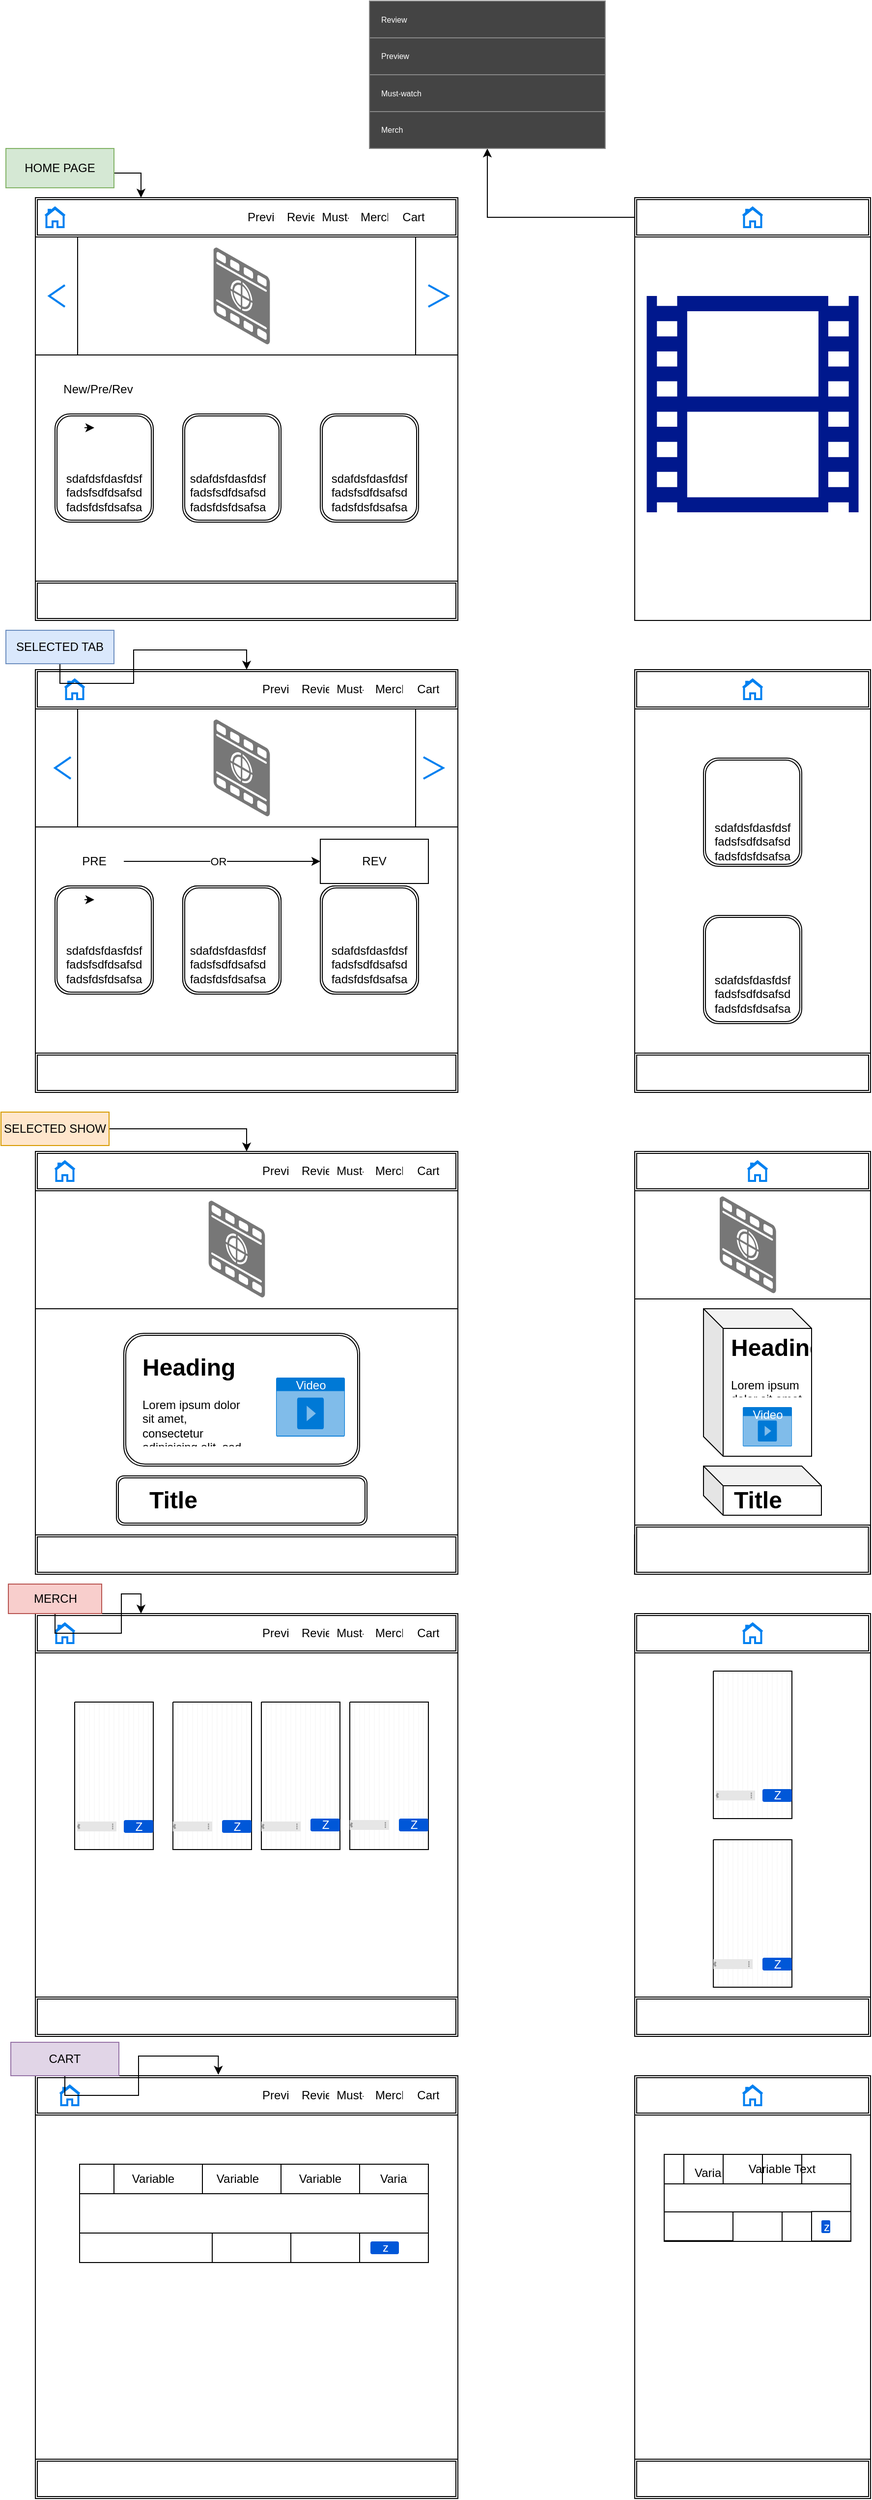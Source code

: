 <mxfile version="20.3.7" type="device"><diagram id="gLHic7VzM6tSB0laZ9Y_" name="Page-1"><mxGraphModel dx="1796" dy="1586" grid="1" gridSize="10" guides="1" tooltips="1" connect="1" arrows="1" fold="1" page="1" pageScale="1" pageWidth="850" pageHeight="1100" math="0" shadow="0"><root><mxCell id="0"/><mxCell id="1" parent="0"/><mxCell id="hyczSWE1vk_C1QC0cTmK-1" value="" style="whiteSpace=wrap;html=1;aspect=fixed;" parent="1" vertex="1"><mxGeometry x="-20" y="-280" width="430" height="430" as="geometry"/></mxCell><mxCell id="hyczSWE1vk_C1QC0cTmK-3" value="" style="rounded=0;whiteSpace=wrap;html=1;" parent="1" vertex="1"><mxGeometry x="590" y="-280" width="240" height="430" as="geometry"/></mxCell><mxCell id="hyczSWE1vk_C1QC0cTmK-4" value="" style="shape=process;whiteSpace=wrap;html=1;backgroundOutline=1;" parent="1" vertex="1"><mxGeometry x="-20" y="-240" width="430" height="120" as="geometry"/></mxCell><mxCell id="hyczSWE1vk_C1QC0cTmK-6" value="" style="shape=ext;double=1;rounded=1;whiteSpace=wrap;html=1;" parent="1" vertex="1"><mxGeometry y="-60" width="100" height="110" as="geometry"/></mxCell><mxCell id="hyczSWE1vk_C1QC0cTmK-7" value="" style="shape=ext;double=1;rounded=1;whiteSpace=wrap;html=1;" parent="1" vertex="1"><mxGeometry x="130" y="-60" width="100" height="110" as="geometry"/></mxCell><mxCell id="hyczSWE1vk_C1QC0cTmK-8" value="" style="shape=ext;double=1;rounded=1;whiteSpace=wrap;html=1;" parent="1" vertex="1"><mxGeometry x="270" y="-60" width="100" height="110" as="geometry"/></mxCell><mxCell id="hyczSWE1vk_C1QC0cTmK-9" value="" style="shape=ext;double=1;rounded=0;whiteSpace=wrap;html=1;" parent="1" vertex="1"><mxGeometry x="-20" y="110" width="430" height="40" as="geometry"/></mxCell><mxCell id="hyczSWE1vk_C1QC0cTmK-10" value="" style="shape=ext;double=1;rounded=0;whiteSpace=wrap;html=1;" parent="1" vertex="1"><mxGeometry x="-20" y="-280" width="430" height="40" as="geometry"/></mxCell><mxCell id="hyczSWE1vk_C1QC0cTmK-15" value="" style="edgeStyle=orthogonalEdgeStyle;rounded=0;orthogonalLoop=1;jettySize=auto;html=1;" parent="1" source="hyczSWE1vk_C1QC0cTmK-11" target="hyczSWE1vk_C1QC0cTmK-14" edge="1"><mxGeometry relative="1" as="geometry"/></mxCell><mxCell id="hyczSWE1vk_C1QC0cTmK-11" value="" style="shape=ext;double=1;rounded=0;whiteSpace=wrap;html=1;" parent="1" vertex="1"><mxGeometry x="590" y="-280" width="240" height="40" as="geometry"/></mxCell><mxCell id="hyczSWE1vk_C1QC0cTmK-14" value="" style="whiteSpace=wrap;html=1;rounded=0;" parent="1" vertex="1"><mxGeometry x="320" y="-480" width="240" height="150" as="geometry"/></mxCell><mxCell id="hyczSWE1vk_C1QC0cTmK-23" value="" style="rounded=1;whiteSpace=wrap;html=1;" parent="1" vertex="1"><mxGeometry x="320" y="-480" width="240" height="30" as="geometry"/></mxCell><mxCell id="hyczSWE1vk_C1QC0cTmK-24" value="" style="rounded=1;whiteSpace=wrap;html=1;" parent="1" vertex="1"><mxGeometry x="320" y="-450" width="240" height="30" as="geometry"/></mxCell><mxCell id="hyczSWE1vk_C1QC0cTmK-25" value="" style="rounded=1;whiteSpace=wrap;html=1;" parent="1" vertex="1"><mxGeometry x="320" y="-420" width="240" height="30" as="geometry"/></mxCell><mxCell id="hyczSWE1vk_C1QC0cTmK-27" value="" style="rounded=1;whiteSpace=wrap;html=1;" parent="1" vertex="1"><mxGeometry x="320" y="-390" width="240" height="30" as="geometry"/></mxCell><mxCell id="hyczSWE1vk_C1QC0cTmK-28" value="" style="whiteSpace=wrap;html=1;aspect=fixed;" parent="1" vertex="1"><mxGeometry x="-20" y="200" width="430" height="430" as="geometry"/></mxCell><mxCell id="hyczSWE1vk_C1QC0cTmK-29" value="" style="shape=process;whiteSpace=wrap;html=1;backgroundOutline=1;" parent="1" vertex="1"><mxGeometry x="-20" y="240" width="430" height="120" as="geometry"/></mxCell><mxCell id="hyczSWE1vk_C1QC0cTmK-30" value="" style="shape=ext;double=1;rounded=1;whiteSpace=wrap;html=1;" parent="1" vertex="1"><mxGeometry y="420" width="100" height="110" as="geometry"/></mxCell><mxCell id="hyczSWE1vk_C1QC0cTmK-31" value="" style="shape=ext;double=1;rounded=1;whiteSpace=wrap;html=1;" parent="1" vertex="1"><mxGeometry x="130" y="420" width="100" height="110" as="geometry"/></mxCell><mxCell id="hyczSWE1vk_C1QC0cTmK-32" value="" style="shape=ext;double=1;rounded=1;whiteSpace=wrap;html=1;" parent="1" vertex="1"><mxGeometry x="270" y="420" width="100" height="110" as="geometry"/></mxCell><mxCell id="hyczSWE1vk_C1QC0cTmK-33" value="" style="shape=ext;double=1;rounded=0;whiteSpace=wrap;html=1;" parent="1" vertex="1"><mxGeometry x="-20" y="590" width="430" height="40" as="geometry"/></mxCell><mxCell id="hyczSWE1vk_C1QC0cTmK-34" value="" style="shape=ext;double=1;rounded=0;whiteSpace=wrap;html=1;" parent="1" vertex="1"><mxGeometry x="-20" y="200" width="430" height="40" as="geometry"/></mxCell><mxCell id="hyczSWE1vk_C1QC0cTmK-35" value="" style="rounded=0;whiteSpace=wrap;html=1;" parent="1" vertex="1"><mxGeometry x="590" y="200" width="240" height="430" as="geometry"/></mxCell><mxCell id="hyczSWE1vk_C1QC0cTmK-36" value="" style="shape=ext;double=1;rounded=0;whiteSpace=wrap;html=1;" parent="1" vertex="1"><mxGeometry x="590" y="200" width="240" height="40" as="geometry"/></mxCell><mxCell id="hyczSWE1vk_C1QC0cTmK-37" value="" style="shape=ext;double=1;rounded=1;whiteSpace=wrap;html=1;" parent="1" vertex="1"><mxGeometry x="660" y="290" width="100" height="110" as="geometry"/></mxCell><mxCell id="hyczSWE1vk_C1QC0cTmK-38" value="" style="shape=ext;double=1;rounded=1;whiteSpace=wrap;html=1;" parent="1" vertex="1"><mxGeometry x="660" y="450" width="100" height="110" as="geometry"/></mxCell><mxCell id="hyczSWE1vk_C1QC0cTmK-39" value="" style="rounded=0;whiteSpace=wrap;html=1;" parent="1" vertex="1"><mxGeometry x="590" y="690" width="240" height="430" as="geometry"/></mxCell><mxCell id="hyczSWE1vk_C1QC0cTmK-40" value="" style="shape=ext;double=1;rounded=0;whiteSpace=wrap;html=1;" parent="1" vertex="1"><mxGeometry x="590" y="690" width="240" height="40" as="geometry"/></mxCell><mxCell id="hyczSWE1vk_C1QC0cTmK-43" value="" style="rounded=0;whiteSpace=wrap;html=1;" parent="1" vertex="1"><mxGeometry x="590" y="730" width="240" height="110" as="geometry"/></mxCell><mxCell id="hyczSWE1vk_C1QC0cTmK-45" value="" style="shape=cube;whiteSpace=wrap;html=1;boundedLbl=1;backgroundOutline=1;darkOpacity=0.05;darkOpacity2=0.1;" parent="1" vertex="1"><mxGeometry x="660" y="850" width="110" height="150" as="geometry"/></mxCell><mxCell id="hyczSWE1vk_C1QC0cTmK-46" value="" style="shape=cube;whiteSpace=wrap;html=1;boundedLbl=1;backgroundOutline=1;darkOpacity=0.05;darkOpacity2=0.1;" parent="1" vertex="1"><mxGeometry x="660" y="1010" width="120" height="50" as="geometry"/></mxCell><mxCell id="hyczSWE1vk_C1QC0cTmK-48" value="" style="shape=ext;double=1;rounded=0;whiteSpace=wrap;html=1;" parent="1" vertex="1"><mxGeometry x="590" y="1070" width="240" height="50" as="geometry"/></mxCell><mxCell id="hyczSWE1vk_C1QC0cTmK-49" value="" style="whiteSpace=wrap;html=1;aspect=fixed;" parent="1" vertex="1"><mxGeometry x="-20" y="690" width="430" height="430" as="geometry"/></mxCell><mxCell id="hyczSWE1vk_C1QC0cTmK-54" value="" style="shape=ext;double=1;rounded=0;whiteSpace=wrap;html=1;" parent="1" vertex="1"><mxGeometry x="-20" y="1080" width="430" height="40" as="geometry"/></mxCell><mxCell id="hyczSWE1vk_C1QC0cTmK-55" value="" style="shape=ext;double=1;rounded=0;whiteSpace=wrap;html=1;" parent="1" vertex="1"><mxGeometry x="-20" y="690" width="430" height="40" as="geometry"/></mxCell><mxCell id="hyczSWE1vk_C1QC0cTmK-56" value="" style="shape=ext;double=1;rounded=1;whiteSpace=wrap;html=1;" parent="1" vertex="1"><mxGeometry x="70" y="875" width="240" height="135" as="geometry"/></mxCell><mxCell id="hyczSWE1vk_C1QC0cTmK-58" value="" style="shape=ext;double=1;rounded=1;whiteSpace=wrap;html=1;" parent="1" vertex="1"><mxGeometry x="62.5" y="1020" width="255" height="50" as="geometry"/></mxCell><mxCell id="hyczSWE1vk_C1QC0cTmK-59" value="" style="rounded=0;whiteSpace=wrap;html=1;" parent="1" vertex="1"><mxGeometry x="-20" y="730" width="430" height="120" as="geometry"/></mxCell><mxCell id="hyczSWE1vk_C1QC0cTmK-60" value="" style="rounded=0;whiteSpace=wrap;html=1;" parent="1" vertex="1"><mxGeometry x="590" y="590" width="240" height="40" as="geometry"/></mxCell><mxCell id="hyczSWE1vk_C1QC0cTmK-61" value="" style="whiteSpace=wrap;html=1;aspect=fixed;" parent="1" vertex="1"><mxGeometry x="-20" y="1160" width="430" height="430" as="geometry"/></mxCell><mxCell id="hyczSWE1vk_C1QC0cTmK-62" value="" style="shape=ext;double=1;rounded=0;whiteSpace=wrap;html=1;" parent="1" vertex="1"><mxGeometry x="-20" y="1550" width="430" height="40" as="geometry"/></mxCell><mxCell id="hyczSWE1vk_C1QC0cTmK-63" value="" style="shape=ext;double=1;rounded=0;whiteSpace=wrap;html=1;" parent="1" vertex="1"><mxGeometry x="-20" y="1160" width="430" height="40" as="geometry"/></mxCell><mxCell id="hyczSWE1vk_C1QC0cTmK-80" value="" style="verticalLabelPosition=bottom;verticalAlign=top;html=1;shape=mxgraph.basic.patternFillRect;fillStyle=vert;step=5;fillStrokeWidth=0.2;fillStrokeColor=#dddddd;" parent="1" vertex="1"><mxGeometry x="20" y="1250" width="80" height="150" as="geometry"/></mxCell><mxCell id="hyczSWE1vk_C1QC0cTmK-81" value="" style="verticalLabelPosition=bottom;verticalAlign=top;html=1;shape=mxgraph.basic.patternFillRect;fillStyle=vert;step=5;fillStrokeWidth=0.2;fillStrokeColor=#dddddd;" parent="1" vertex="1"><mxGeometry x="120" y="1250" width="80" height="150" as="geometry"/></mxCell><mxCell id="hyczSWE1vk_C1QC0cTmK-82" value="" style="verticalLabelPosition=bottom;verticalAlign=top;html=1;shape=mxgraph.basic.patternFillRect;fillStyle=vert;step=5;fillStrokeWidth=0.2;fillStrokeColor=#dddddd;" parent="1" vertex="1"><mxGeometry x="210" y="1250" width="80" height="150" as="geometry"/></mxCell><mxCell id="hyczSWE1vk_C1QC0cTmK-83" value="" style="verticalLabelPosition=bottom;verticalAlign=top;html=1;shape=mxgraph.basic.patternFillRect;fillStyle=vert;step=5;fillStrokeWidth=0.2;fillStrokeColor=#dddddd;" parent="1" vertex="1"><mxGeometry x="300" y="1250" width="80" height="150" as="geometry"/></mxCell><mxCell id="hyczSWE1vk_C1QC0cTmK-84" value="" style="shape=image;html=1;verticalAlign=top;verticalLabelPosition=bottom;labelBackgroundColor=#ffffff;imageAspect=0;aspect=fixed;image=https://cdn4.iconfinder.com/data/icons/sports-outline-24-px/24/shirt_sport_trickot_tshirt_clothes-128.png" parent="1" vertex="1"><mxGeometry x="33" y="1270" width="54" height="54" as="geometry"/></mxCell><mxCell id="hyczSWE1vk_C1QC0cTmK-85" value="" style="shape=image;html=1;verticalAlign=top;verticalLabelPosition=bottom;labelBackgroundColor=#ffffff;imageAspect=0;aspect=fixed;image=https://cdn1.iconfinder.com/data/icons/iconoir-vol-3/24/pants-128.png" parent="1" vertex="1"><mxGeometry x="126.5" y="1263.5" width="67" height="67" as="geometry"/></mxCell><mxCell id="hyczSWE1vk_C1QC0cTmK-86" value="" style="shape=image;html=1;verticalAlign=top;verticalLabelPosition=bottom;labelBackgroundColor=#ffffff;imageAspect=0;aspect=fixed;image=https://cdn3.iconfinder.com/data/icons/summertime-6/512/cap_hat-128.png" parent="1" vertex="1"><mxGeometry x="210" y="1257" width="80" height="80" as="geometry"/></mxCell><mxCell id="hyczSWE1vk_C1QC0cTmK-87" value="" style="shape=image;html=1;verticalAlign=top;verticalLabelPosition=bottom;labelBackgroundColor=#ffffff;imageAspect=0;aspect=fixed;image=https://cdn0.iconfinder.com/data/icons/gcons-2/32/glasses2-128.png" parent="1" vertex="1"><mxGeometry x="312" y="1266" width="58" height="58" as="geometry"/></mxCell><mxCell id="hyczSWE1vk_C1QC0cTmK-88" value="Z" style="rounded=1;fillColor=#0057D8;strokeColor=none;html=1;fontColor=#ffffff;align=center;verticalAlign=middle;fontStyle=0;fontSize=12;sketch=0;" parent="1" vertex="1"><mxGeometry x="70" y="1370" width="30" height="13" as="geometry"/></mxCell><mxCell id="hyczSWE1vk_C1QC0cTmK-89" value="Z" style="rounded=1;fillColor=#0057D8;strokeColor=none;html=1;fontColor=#ffffff;align=center;verticalAlign=middle;fontStyle=0;fontSize=12;sketch=0;" parent="1" vertex="1"><mxGeometry x="170" y="1370" width="30" height="13" as="geometry"/></mxCell><mxCell id="hyczSWE1vk_C1QC0cTmK-90" value="Z" style="rounded=1;fillColor=#0057D8;strokeColor=none;html=1;fontColor=#ffffff;align=center;verticalAlign=middle;fontStyle=0;fontSize=12;sketch=0;" parent="1" vertex="1"><mxGeometry x="260" y="1368.5" width="30" height="13" as="geometry"/></mxCell><mxCell id="hyczSWE1vk_C1QC0cTmK-91" value="Z" style="rounded=1;fillColor=#0057D8;strokeColor=none;html=1;fontColor=#ffffff;align=center;verticalAlign=middle;fontStyle=0;fontSize=12;sketch=0;" parent="1" vertex="1"><mxGeometry x="350" y="1368.5" width="30" height="13" as="geometry"/></mxCell><mxCell id="hyczSWE1vk_C1QC0cTmK-92" value="" style="strokeWidth=1;html=1;shadow=0;dashed=0;shape=mxgraph.android.action_bar;fillColor=#E6E6E6;strokeColor=#c0c0c0;strokeWidth=2;" parent="1" vertex="1"><mxGeometry x="22.5" y="1371.5" width="40" height="10" as="geometry"/></mxCell><mxCell id="hyczSWE1vk_C1QC0cTmK-93" value="" style="strokeWidth=1;html=1;shadow=0;dashed=0;shape=mxgraph.android.action_bar;fillColor=#E6E6E6;strokeColor=#c0c0c0;strokeWidth=2;" parent="1" vertex="1"><mxGeometry x="120" y="1371.5" width="40" height="10" as="geometry"/></mxCell><mxCell id="hyczSWE1vk_C1QC0cTmK-94" value="" style="strokeWidth=1;html=1;shadow=0;dashed=0;shape=mxgraph.android.action_bar;fillColor=#E6E6E6;strokeColor=#c0c0c0;strokeWidth=2;" parent="1" vertex="1"><mxGeometry x="210" y="1371.5" width="40" height="10" as="geometry"/></mxCell><mxCell id="hyczSWE1vk_C1QC0cTmK-95" value="" style="strokeWidth=1;html=1;shadow=0;dashed=0;shape=mxgraph.android.action_bar;fillColor=#E6E6E6;strokeColor=#c0c0c0;strokeWidth=2;" parent="1" vertex="1"><mxGeometry x="300" y="1370" width="40" height="10" as="geometry"/></mxCell><mxCell id="hyczSWE1vk_C1QC0cTmK-96" value="" style="rounded=0;whiteSpace=wrap;html=1;" parent="1" vertex="1"><mxGeometry x="590" y="1160" width="240" height="430" as="geometry"/></mxCell><mxCell id="hyczSWE1vk_C1QC0cTmK-97" value="" style="shape=ext;double=1;rounded=0;whiteSpace=wrap;html=1;" parent="1" vertex="1"><mxGeometry x="590" y="1160" width="240" height="40" as="geometry"/></mxCell><mxCell id="hyczSWE1vk_C1QC0cTmK-100" value="" style="rounded=0;whiteSpace=wrap;html=1;" parent="1" vertex="1"><mxGeometry x="590" y="1550" width="240" height="40" as="geometry"/></mxCell><mxCell id="hyczSWE1vk_C1QC0cTmK-102" value="" style="verticalLabelPosition=bottom;verticalAlign=top;html=1;shape=mxgraph.basic.patternFillRect;fillStyle=vert;step=5;fillStrokeWidth=0.2;fillStrokeColor=#dddddd;" parent="1" vertex="1"><mxGeometry x="670" y="1218.5" width="80" height="150" as="geometry"/></mxCell><mxCell id="hyczSWE1vk_C1QC0cTmK-103" value="" style="shape=image;html=1;verticalAlign=top;verticalLabelPosition=bottom;labelBackgroundColor=#ffffff;imageAspect=0;aspect=fixed;image=https://cdn4.iconfinder.com/data/icons/sports-outline-24-px/24/shirt_sport_trickot_tshirt_clothes-128.png" parent="1" vertex="1"><mxGeometry x="683" y="1238.5" width="54" height="54" as="geometry"/></mxCell><mxCell id="hyczSWE1vk_C1QC0cTmK-104" value="Z" style="rounded=1;fillColor=#0057D8;strokeColor=none;html=1;fontColor=#ffffff;align=center;verticalAlign=middle;fontStyle=0;fontSize=12;sketch=0;" parent="1" vertex="1"><mxGeometry x="720" y="1338.5" width="30" height="13" as="geometry"/></mxCell><mxCell id="hyczSWE1vk_C1QC0cTmK-105" value="" style="strokeWidth=1;html=1;shadow=0;dashed=0;shape=mxgraph.android.action_bar;fillColor=#E6E6E6;strokeColor=#c0c0c0;strokeWidth=2;" parent="1" vertex="1"><mxGeometry x="672.5" y="1340" width="40" height="10" as="geometry"/></mxCell><mxCell id="hyczSWE1vk_C1QC0cTmK-106" value="" style="verticalLabelPosition=bottom;verticalAlign=top;html=1;shape=mxgraph.basic.patternFillRect;fillStyle=vert;step=5;fillStrokeWidth=0.2;fillStrokeColor=#dddddd;" parent="1" vertex="1"><mxGeometry x="670" y="1390" width="80" height="150" as="geometry"/></mxCell><mxCell id="hyczSWE1vk_C1QC0cTmK-107" value="" style="shape=image;html=1;verticalAlign=top;verticalLabelPosition=bottom;labelBackgroundColor=#ffffff;imageAspect=0;aspect=fixed;image=https://cdn1.iconfinder.com/data/icons/iconoir-vol-3/24/pants-128.png" parent="1" vertex="1"><mxGeometry x="676.5" y="1403.5" width="67" height="67" as="geometry"/></mxCell><mxCell id="hyczSWE1vk_C1QC0cTmK-108" value="Z" style="rounded=1;fillColor=#0057D8;strokeColor=none;html=1;fontColor=#ffffff;align=center;verticalAlign=middle;fontStyle=0;fontSize=12;sketch=0;" parent="1" vertex="1"><mxGeometry x="720" y="1510" width="30" height="13" as="geometry"/></mxCell><mxCell id="hyczSWE1vk_C1QC0cTmK-109" value="" style="strokeWidth=1;html=1;shadow=0;dashed=0;shape=mxgraph.android.action_bar;fillColor=#E6E6E6;strokeColor=#c0c0c0;strokeWidth=2;" parent="1" vertex="1"><mxGeometry x="670" y="1511.5" width="40" height="10" as="geometry"/></mxCell><mxCell id="hyczSWE1vk_C1QC0cTmK-110" value="" style="whiteSpace=wrap;html=1;aspect=fixed;" parent="1" vertex="1"><mxGeometry x="-20" y="1630" width="430" height="430" as="geometry"/></mxCell><mxCell id="hyczSWE1vk_C1QC0cTmK-111" value="" style="shape=ext;double=1;rounded=0;whiteSpace=wrap;html=1;" parent="1" vertex="1"><mxGeometry x="-20" y="2020" width="430" height="40" as="geometry"/></mxCell><mxCell id="hyczSWE1vk_C1QC0cTmK-112" value="" style="shape=ext;double=1;rounded=0;whiteSpace=wrap;html=1;" parent="1" vertex="1"><mxGeometry x="-20" y="1630" width="430" height="40" as="geometry"/></mxCell><mxCell id="hyczSWE1vk_C1QC0cTmK-166" value="" style="rounded=0;whiteSpace=wrap;html=1;" parent="1" vertex="1"><mxGeometry x="25" y="1720" width="355" height="100" as="geometry"/></mxCell><mxCell id="hyczSWE1vk_C1QC0cTmK-167" value="" style="rounded=0;whiteSpace=wrap;html=1;" parent="1" vertex="1"><mxGeometry x="25" y="1720" width="355" height="30" as="geometry"/></mxCell><mxCell id="hyczSWE1vk_C1QC0cTmK-168" value="" style="rounded=0;whiteSpace=wrap;html=1;" parent="1" vertex="1"><mxGeometry x="25" y="1790" width="355" height="30" as="geometry"/></mxCell><mxCell id="hyczSWE1vk_C1QC0cTmK-169" value="" style="rounded=0;whiteSpace=wrap;html=1;" parent="1" vertex="1"><mxGeometry x="310" y="1790" width="70" height="30" as="geometry"/></mxCell><mxCell id="hyczSWE1vk_C1QC0cTmK-170" value="" style="rounded=0;whiteSpace=wrap;html=1;" parent="1" vertex="1"><mxGeometry x="240" y="1790" width="70" height="30" as="geometry"/></mxCell><mxCell id="hyczSWE1vk_C1QC0cTmK-171" value="" style="rounded=0;whiteSpace=wrap;html=1;" parent="1" vertex="1"><mxGeometry x="160" y="1790" width="80" height="30" as="geometry"/></mxCell><mxCell id="hyczSWE1vk_C1QC0cTmK-172" value="" style="rounded=0;whiteSpace=wrap;html=1;" parent="1" vertex="1"><mxGeometry x="25" y="1720" width="35" height="30" as="geometry"/></mxCell><mxCell id="hyczSWE1vk_C1QC0cTmK-173" value="" style="rounded=0;whiteSpace=wrap;html=1;" parent="1" vertex="1"><mxGeometry x="60" y="1720" width="90" height="30" as="geometry"/></mxCell><mxCell id="hyczSWE1vk_C1QC0cTmK-174" value="" style="rounded=0;whiteSpace=wrap;html=1;" parent="1" vertex="1"><mxGeometry x="150" y="1720" width="80" height="30" as="geometry"/></mxCell><mxCell id="hyczSWE1vk_C1QC0cTmK-175" value="" style="rounded=0;whiteSpace=wrap;html=1;" parent="1" vertex="1"><mxGeometry x="230" y="1720" width="80" height="30" as="geometry"/></mxCell><mxCell id="hyczSWE1vk_C1QC0cTmK-176" value="z" style="rounded=1;fillColor=#0057D8;strokeColor=none;html=1;fontColor=#ffffff;align=center;verticalAlign=middle;fontStyle=0;fontSize=12;sketch=0;" parent="1" vertex="1"><mxGeometry x="321" y="1798.5" width="29" height="13" as="geometry"/></mxCell><mxCell id="hyczSWE1vk_C1QC0cTmK-178" value="" style="rounded=0;whiteSpace=wrap;html=1;" parent="1" vertex="1"><mxGeometry x="590" y="1630" width="240" height="430" as="geometry"/></mxCell><mxCell id="hyczSWE1vk_C1QC0cTmK-179" value="" style="shape=ext;double=1;rounded=0;whiteSpace=wrap;html=1;" parent="1" vertex="1"><mxGeometry x="590" y="1630" width="240" height="40" as="geometry"/></mxCell><mxCell id="hyczSWE1vk_C1QC0cTmK-182" value="" style="rounded=0;whiteSpace=wrap;html=1;" parent="1" vertex="1"><mxGeometry x="590" y="2020" width="240" height="40" as="geometry"/></mxCell><mxCell id="hyczSWE1vk_C1QC0cTmK-205" value="" style="rounded=0;whiteSpace=wrap;html=1;" parent="1" vertex="1"><mxGeometry x="620" y="1718.5" width="190" height="80" as="geometry"/></mxCell><mxCell id="hyczSWE1vk_C1QC0cTmK-206" value="" style="rounded=0;whiteSpace=wrap;html=1;" parent="1" vertex="1"><mxGeometry x="620" y="1710" width="190" height="30" as="geometry"/></mxCell><mxCell id="hyczSWE1vk_C1QC0cTmK-207" value="" style="rounded=0;whiteSpace=wrap;html=1;" parent="1" vertex="1"><mxGeometry x="620" y="1768.5" width="190" height="30" as="geometry"/></mxCell><mxCell id="hyczSWE1vk_C1QC0cTmK-208" value="" style="rounded=0;whiteSpace=wrap;html=1;" parent="1" vertex="1"><mxGeometry x="620" y="1710" width="20" height="30" as="geometry"/></mxCell><mxCell id="hyczSWE1vk_C1QC0cTmK-209" value="" style="rounded=0;whiteSpace=wrap;html=1;" parent="1" vertex="1"><mxGeometry x="640" y="1710" width="40" height="30" as="geometry"/></mxCell><mxCell id="hyczSWE1vk_C1QC0cTmK-210" value="" style="rounded=0;whiteSpace=wrap;html=1;" parent="1" vertex="1"><mxGeometry x="680" y="1710" width="40" height="30" as="geometry"/></mxCell><mxCell id="hyczSWE1vk_C1QC0cTmK-211" value="" style="rounded=0;whiteSpace=wrap;html=1;" parent="1" vertex="1"><mxGeometry x="720" y="1710" width="40" height="30" as="geometry"/></mxCell><mxCell id="hyczSWE1vk_C1QC0cTmK-212" value="" style="rounded=0;whiteSpace=wrap;html=1;" parent="1" vertex="1"><mxGeometry x="620" y="1768.5" width="70" height="29.25" as="geometry"/></mxCell><mxCell id="hyczSWE1vk_C1QC0cTmK-213" value="" style="rounded=0;whiteSpace=wrap;html=1;" parent="1" vertex="1"><mxGeometry x="690" y="1768.5" width="50" height="30" as="geometry"/></mxCell><mxCell id="hyczSWE1vk_C1QC0cTmK-214" value="" style="rounded=0;whiteSpace=wrap;html=1;" parent="1" vertex="1"><mxGeometry x="770" y="1768.13" width="40" height="30" as="geometry"/></mxCell><mxCell id="hyczSWE1vk_C1QC0cTmK-215" value="z" style="rounded=1;fillColor=#0057D8;strokeColor=none;html=1;fontColor=#ffffff;align=center;verticalAlign=middle;fontStyle=0;fontSize=12;sketch=0;" parent="1" vertex="1"><mxGeometry x="780" y="1777" width="9" height="13" as="geometry"/></mxCell><mxCell id="hyczSWE1vk_C1QC0cTmK-216" value="" style="html=1;verticalLabelPosition=bottom;align=center;labelBackgroundColor=#ffffff;verticalAlign=top;strokeWidth=2;strokeColor=#0080F0;shadow=0;dashed=0;shape=mxgraph.ios7.icons.home;" parent="1" vertex="1"><mxGeometry x="-10" y="-270" width="20" height="20" as="geometry"/></mxCell><mxCell id="hyczSWE1vk_C1QC0cTmK-217" value="" style="html=1;verticalLabelPosition=bottom;align=center;labelBackgroundColor=#ffffff;verticalAlign=top;strokeWidth=2;strokeColor=#0080F0;shadow=0;dashed=0;shape=mxgraph.ios7.icons.home;" parent="1" vertex="1"><mxGeometry x="700" y="-270" width="20" height="20" as="geometry"/></mxCell><mxCell id="hyczSWE1vk_C1QC0cTmK-218" value="" style="html=1;verticalLabelPosition=bottom;align=center;labelBackgroundColor=#ffffff;verticalAlign=top;strokeWidth=2;strokeColor=#0080F0;shadow=0;dashed=0;shape=mxgraph.ios7.icons.home;" parent="1" vertex="1"><mxGeometry x="10" y="210" width="20" height="20" as="geometry"/></mxCell><mxCell id="hyczSWE1vk_C1QC0cTmK-219" value="" style="html=1;verticalLabelPosition=bottom;align=center;labelBackgroundColor=#ffffff;verticalAlign=top;strokeWidth=2;strokeColor=#0080F0;shadow=0;dashed=0;shape=mxgraph.ios7.icons.home;" parent="1" vertex="1"><mxGeometry x="700" y="210" width="20" height="20" as="geometry"/></mxCell><mxCell id="hyczSWE1vk_C1QC0cTmK-220" value="" style="html=1;verticalLabelPosition=bottom;align=center;labelBackgroundColor=#ffffff;verticalAlign=top;strokeWidth=2;strokeColor=#0080F0;shadow=0;dashed=0;shape=mxgraph.ios7.icons.home;" parent="1" vertex="1"><mxGeometry x="705" y="700" width="20" height="20" as="geometry"/></mxCell><mxCell id="hyczSWE1vk_C1QC0cTmK-221" value="" style="html=1;verticalLabelPosition=bottom;align=center;labelBackgroundColor=#ffffff;verticalAlign=top;strokeWidth=2;strokeColor=#0080F0;shadow=0;dashed=0;shape=mxgraph.ios7.icons.home;" parent="1" vertex="1"><mxGeometry y="700" width="20" height="20" as="geometry"/></mxCell><mxCell id="hyczSWE1vk_C1QC0cTmK-222" value="" style="html=1;verticalLabelPosition=bottom;align=center;labelBackgroundColor=#ffffff;verticalAlign=top;strokeWidth=2;strokeColor=#0080F0;shadow=0;dashed=0;shape=mxgraph.ios7.icons.home;" parent="1" vertex="1"><mxGeometry y="1170" width="20" height="20" as="geometry"/></mxCell><mxCell id="hyczSWE1vk_C1QC0cTmK-223" value="" style="html=1;verticalLabelPosition=bottom;align=center;labelBackgroundColor=#ffffff;verticalAlign=top;strokeWidth=2;strokeColor=#0080F0;shadow=0;dashed=0;shape=mxgraph.ios7.icons.home;" parent="1" vertex="1"><mxGeometry x="700" y="1170" width="20" height="20" as="geometry"/></mxCell><mxCell id="hyczSWE1vk_C1QC0cTmK-224" value="" style="html=1;verticalLabelPosition=bottom;align=center;labelBackgroundColor=#ffffff;verticalAlign=top;strokeWidth=2;strokeColor=#0080F0;shadow=0;dashed=0;shape=mxgraph.ios7.icons.home;" parent="1" vertex="1"><mxGeometry x="700" y="1640" width="20" height="20" as="geometry"/></mxCell><mxCell id="hyczSWE1vk_C1QC0cTmK-225" value="" style="html=1;verticalLabelPosition=bottom;align=center;labelBackgroundColor=#ffffff;verticalAlign=top;strokeWidth=2;strokeColor=#0080F0;shadow=0;dashed=0;shape=mxgraph.ios7.icons.home;" parent="1" vertex="1"><mxGeometry x="5" y="1640" width="20" height="20" as="geometry"/></mxCell><mxCell id="hyczSWE1vk_C1QC0cTmK-226" value="" style="shape=image;html=1;verticalAlign=top;verticalLabelPosition=bottom;labelBackgroundColor=#ffffff;imageAspect=0;aspect=fixed;image=https://cdn2.iconfinder.com/data/icons/vivid/48/menu-128.png" parent="1" vertex="1"><mxGeometry x="600" y="-275" width="30" height="30" as="geometry"/></mxCell><mxCell id="hyczSWE1vk_C1QC0cTmK-227" value="" style="shape=image;html=1;verticalAlign=top;verticalLabelPosition=bottom;labelBackgroundColor=#ffffff;imageAspect=0;aspect=fixed;image=https://cdn2.iconfinder.com/data/icons/vivid/48/menu-128.png" parent="1" vertex="1"><mxGeometry x="600" y="205" width="30" height="30" as="geometry"/></mxCell><mxCell id="hyczSWE1vk_C1QC0cTmK-228" value="" style="shape=image;html=1;verticalAlign=top;verticalLabelPosition=bottom;labelBackgroundColor=#ffffff;imageAspect=0;aspect=fixed;image=https://cdn2.iconfinder.com/data/icons/vivid/48/menu-128.png" parent="1" vertex="1"><mxGeometry x="600" y="695" width="30" height="30" as="geometry"/></mxCell><mxCell id="hyczSWE1vk_C1QC0cTmK-229" value="" style="shape=image;html=1;verticalAlign=top;verticalLabelPosition=bottom;labelBackgroundColor=#ffffff;imageAspect=0;aspect=fixed;image=https://cdn2.iconfinder.com/data/icons/vivid/48/menu-128.png" parent="1" vertex="1"><mxGeometry x="600" y="1165" width="30" height="30" as="geometry"/></mxCell><mxCell id="hyczSWE1vk_C1QC0cTmK-230" value="" style="shape=image;html=1;verticalAlign=top;verticalLabelPosition=bottom;labelBackgroundColor=#ffffff;imageAspect=0;aspect=fixed;image=https://cdn2.iconfinder.com/data/icons/vivid/48/menu-128.png" parent="1" vertex="1"><mxGeometry x="600" y="1635" width="30" height="30" as="geometry"/></mxCell><UserObject label="Preview" placeholders="1" name="Variable" id="hyczSWE1vk_C1QC0cTmK-241"><mxCell style="text;html=1;strokeColor=none;fillColor=none;align=center;verticalAlign=middle;whiteSpace=wrap;overflow=hidden;" parent="1" vertex="1"><mxGeometry x="195" y="-270" width="30" height="20" as="geometry"/></mxCell></UserObject><UserObject label="Reviews" placeholders="1" name="Variable" id="hyczSWE1vk_C1QC0cTmK-242"><mxCell style="text;html=1;strokeColor=none;fillColor=none;align=center;verticalAlign=middle;whiteSpace=wrap;overflow=hidden;" parent="1" vertex="1"><mxGeometry x="235" y="-270" width="30" height="20" as="geometry"/></mxCell></UserObject><UserObject label="Must-watch" placeholders="1" name="Variable" id="hyczSWE1vk_C1QC0cTmK-243"><mxCell style="text;html=1;strokeColor=none;fillColor=none;align=center;verticalAlign=middle;whiteSpace=wrap;overflow=hidden;" parent="1" vertex="1"><mxGeometry x="270" y="-270" width="30" height="20" as="geometry"/></mxCell></UserObject><UserObject label="Merch" placeholders="1" name="Variable" id="hyczSWE1vk_C1QC0cTmK-244"><mxCell style="text;html=1;strokeColor=none;fillColor=none;align=center;verticalAlign=middle;whiteSpace=wrap;overflow=hidden;" parent="1" vertex="1"><mxGeometry x="310" y="-270" width="30" height="20" as="geometry"/></mxCell></UserObject><UserObject label="Cart" placeholders="1" name="Variable" id="hyczSWE1vk_C1QC0cTmK-245"><mxCell style="text;html=1;strokeColor=none;fillColor=none;align=center;verticalAlign=middle;whiteSpace=wrap;overflow=hidden;" parent="1" vertex="1"><mxGeometry x="350" y="-270" width="30" height="20" as="geometry"/></mxCell></UserObject><UserObject label="Preview" placeholders="1" name="Variable" id="hyczSWE1vk_C1QC0cTmK-246"><mxCell style="text;html=1;strokeColor=none;fillColor=none;align=center;verticalAlign=middle;whiteSpace=wrap;overflow=hidden;" parent="1" vertex="1"><mxGeometry x="210" y="210" width="30" height="20" as="geometry"/></mxCell></UserObject><UserObject label="Reviews" placeholders="1" name="Variable" id="hyczSWE1vk_C1QC0cTmK-247"><mxCell style="text;html=1;strokeColor=none;fillColor=none;align=center;verticalAlign=middle;whiteSpace=wrap;overflow=hidden;" parent="1" vertex="1"><mxGeometry x="250" y="210" width="30" height="20" as="geometry"/></mxCell></UserObject><UserObject label="Must-watch" placeholders="1" name="Variable" id="hyczSWE1vk_C1QC0cTmK-248"><mxCell style="text;html=1;strokeColor=none;fillColor=none;align=center;verticalAlign=middle;whiteSpace=wrap;overflow=hidden;" parent="1" vertex="1"><mxGeometry x="285" y="210" width="30" height="20" as="geometry"/></mxCell></UserObject><UserObject label="Merch" placeholders="1" name="Variable" id="hyczSWE1vk_C1QC0cTmK-249"><mxCell style="text;html=1;strokeColor=none;fillColor=none;align=center;verticalAlign=middle;whiteSpace=wrap;overflow=hidden;" parent="1" vertex="1"><mxGeometry x="325" y="210" width="30" height="20" as="geometry"/></mxCell></UserObject><UserObject label="Cart" placeholders="1" name="Variable" id="hyczSWE1vk_C1QC0cTmK-250"><mxCell style="text;html=1;strokeColor=none;fillColor=none;align=center;verticalAlign=middle;whiteSpace=wrap;overflow=hidden;" parent="1" vertex="1"><mxGeometry x="365" y="210" width="30" height="20" as="geometry"/></mxCell></UserObject><UserObject label="Preview" placeholders="1" name="Variable" id="hyczSWE1vk_C1QC0cTmK-256"><mxCell style="text;html=1;strokeColor=none;fillColor=none;align=center;verticalAlign=middle;whiteSpace=wrap;overflow=hidden;" parent="1" vertex="1"><mxGeometry x="210" y="700" width="30" height="20" as="geometry"/></mxCell></UserObject><UserObject label="Reviews" placeholders="1" name="Variable" id="hyczSWE1vk_C1QC0cTmK-257"><mxCell style="text;html=1;strokeColor=none;fillColor=none;align=center;verticalAlign=middle;whiteSpace=wrap;overflow=hidden;" parent="1" vertex="1"><mxGeometry x="250" y="700" width="30" height="20" as="geometry"/></mxCell></UserObject><UserObject label="Must-watch" placeholders="1" name="Variable" id="hyczSWE1vk_C1QC0cTmK-258"><mxCell style="text;html=1;strokeColor=none;fillColor=none;align=center;verticalAlign=middle;whiteSpace=wrap;overflow=hidden;" parent="1" vertex="1"><mxGeometry x="285" y="700" width="30" height="20" as="geometry"/></mxCell></UserObject><UserObject label="Merch" placeholders="1" name="Variable" id="hyczSWE1vk_C1QC0cTmK-259"><mxCell style="text;html=1;strokeColor=none;fillColor=none;align=center;verticalAlign=middle;whiteSpace=wrap;overflow=hidden;" parent="1" vertex="1"><mxGeometry x="325" y="700" width="30" height="20" as="geometry"/></mxCell></UserObject><UserObject label="Cart" placeholders="1" name="Variable" id="hyczSWE1vk_C1QC0cTmK-260"><mxCell style="text;html=1;strokeColor=none;fillColor=none;align=center;verticalAlign=middle;whiteSpace=wrap;overflow=hidden;" parent="1" vertex="1"><mxGeometry x="365" y="700" width="30" height="20" as="geometry"/></mxCell></UserObject><UserObject label="Preview" placeholders="1" name="Variable" id="hyczSWE1vk_C1QC0cTmK-261"><mxCell style="text;html=1;strokeColor=none;fillColor=none;align=center;verticalAlign=middle;whiteSpace=wrap;overflow=hidden;" parent="1" vertex="1"><mxGeometry x="210" y="1170" width="30" height="20" as="geometry"/></mxCell></UserObject><UserObject label="Reviews" placeholders="1" name="Variable" id="hyczSWE1vk_C1QC0cTmK-262"><mxCell style="text;html=1;strokeColor=none;fillColor=none;align=center;verticalAlign=middle;whiteSpace=wrap;overflow=hidden;" parent="1" vertex="1"><mxGeometry x="250" y="1170" width="30" height="20" as="geometry"/></mxCell></UserObject><UserObject label="Must-watch" placeholders="1" name="Variable" id="hyczSWE1vk_C1QC0cTmK-263"><mxCell style="text;html=1;strokeColor=none;fillColor=none;align=center;verticalAlign=middle;whiteSpace=wrap;overflow=hidden;" parent="1" vertex="1"><mxGeometry x="285" y="1170" width="30" height="20" as="geometry"/></mxCell></UserObject><UserObject label="Merch" placeholders="1" name="Variable" id="hyczSWE1vk_C1QC0cTmK-264"><mxCell style="text;html=1;strokeColor=none;fillColor=none;align=center;verticalAlign=middle;whiteSpace=wrap;overflow=hidden;" parent="1" vertex="1"><mxGeometry x="325" y="1170" width="30" height="20" as="geometry"/></mxCell></UserObject><UserObject label="Cart" placeholders="1" name="Variable" id="hyczSWE1vk_C1QC0cTmK-265"><mxCell style="text;html=1;strokeColor=none;fillColor=none;align=center;verticalAlign=middle;whiteSpace=wrap;overflow=hidden;" parent="1" vertex="1"><mxGeometry x="365" y="1170" width="30" height="20" as="geometry"/></mxCell></UserObject><UserObject label="Preview" placeholders="1" name="Variable" id="hyczSWE1vk_C1QC0cTmK-266"><mxCell style="text;html=1;strokeColor=none;fillColor=none;align=center;verticalAlign=middle;whiteSpace=wrap;overflow=hidden;" parent="1" vertex="1"><mxGeometry x="210" y="1640" width="30" height="20" as="geometry"/></mxCell></UserObject><UserObject label="Reviews" placeholders="1" name="Variable" id="hyczSWE1vk_C1QC0cTmK-267"><mxCell style="text;html=1;strokeColor=none;fillColor=none;align=center;verticalAlign=middle;whiteSpace=wrap;overflow=hidden;" parent="1" vertex="1"><mxGeometry x="250" y="1640" width="30" height="20" as="geometry"/></mxCell></UserObject><UserObject label="Must-watch" placeholders="1" name="Variable" id="hyczSWE1vk_C1QC0cTmK-268"><mxCell style="text;html=1;strokeColor=none;fillColor=none;align=center;verticalAlign=middle;whiteSpace=wrap;overflow=hidden;" parent="1" vertex="1"><mxGeometry x="285" y="1640" width="30" height="20" as="geometry"/></mxCell></UserObject><UserObject label="Merch" placeholders="1" name="Variable" id="hyczSWE1vk_C1QC0cTmK-269"><mxCell style="text;html=1;strokeColor=none;fillColor=none;align=center;verticalAlign=middle;whiteSpace=wrap;overflow=hidden;" parent="1" vertex="1"><mxGeometry x="325" y="1640" width="30" height="20" as="geometry"/></mxCell></UserObject><UserObject label="Cart" placeholders="1" name="Variable" id="hyczSWE1vk_C1QC0cTmK-270"><mxCell style="text;html=1;strokeColor=none;fillColor=none;align=center;verticalAlign=middle;whiteSpace=wrap;overflow=hidden;" parent="1" vertex="1"><mxGeometry x="365" y="1640" width="30" height="20" as="geometry"/></mxCell></UserObject><mxCell id="hyczSWE1vk_C1QC0cTmK-272" value="" style="sketch=0;aspect=fixed;pointerEvents=1;shadow=0;dashed=0;html=1;strokeColor=none;labelPosition=center;verticalLabelPosition=bottom;verticalAlign=top;align=center;fillColor=#00188D;shape=mxgraph.mscae.general.video" parent="1" vertex="1"><mxGeometry x="602.2" y="-180" width="215.6" height="220" as="geometry"/></mxCell><mxCell id="hyczSWE1vk_C1QC0cTmK-273" value="" style="verticalLabelPosition=bottom;html=1;verticalAlign=top;strokeWidth=1;align=center;outlineConnect=0;dashed=0;outlineConnect=0;shape=mxgraph.aws3d.image;strokeColor=none;fillColor=#777777;aspect=fixed;" parent="1" vertex="1"><mxGeometry x="161.34" y="-229.3" width="57.33" height="98.6" as="geometry"/></mxCell><mxCell id="hyczSWE1vk_C1QC0cTmK-274" value="" style="html=1;verticalLabelPosition=bottom;labelBackgroundColor=#ffffff;verticalAlign=top;shadow=0;dashed=0;strokeWidth=2;shape=mxgraph.ios7.misc.left;strokeColor=#0080f0;" parent="1" vertex="1"><mxGeometry x="-6" y="-191" width="16" height="22" as="geometry"/></mxCell><mxCell id="hyczSWE1vk_C1QC0cTmK-275" value="" style="html=1;verticalLabelPosition=bottom;labelBackgroundColor=#ffffff;verticalAlign=top;shadow=0;dashed=0;strokeWidth=2;shape=mxgraph.ios7.misc.right;strokeColor=#0080f0;" parent="1" vertex="1"><mxGeometry x="380" y="-191" width="20" height="22" as="geometry"/></mxCell><mxCell id="hyczSWE1vk_C1QC0cTmK-276" value="New/Pre/Rev" style="text;html=1;strokeColor=none;fillColor=none;align=center;verticalAlign=middle;whiteSpace=wrap;rounded=0;" parent="1" vertex="1"><mxGeometry y="-100" width="87.5" height="30" as="geometry"/></mxCell><mxCell id="hyczSWE1vk_C1QC0cTmK-278" value="sdafdsfdasfdsf&lt;br&gt;fadsfsdfdsafsd&lt;br&gt;fadsfdsfdsafsa" style="text;html=1;strokeColor=none;fillColor=none;align=center;verticalAlign=middle;whiteSpace=wrap;rounded=0;" parent="1" vertex="1"><mxGeometry x="35" y="20" width="30" as="geometry"/></mxCell><mxCell id="hyczSWE1vk_C1QC0cTmK-279" value="sdafdsfdasfdsf&lt;br&gt;fadsfsdfdsafsd&lt;br&gt;fadsfdsfdsafsa" style="text;html=1;strokeColor=none;fillColor=none;align=center;verticalAlign=middle;whiteSpace=wrap;rounded=0;" parent="1" vertex="1"><mxGeometry x="161.34" y="20" width="30" as="geometry"/></mxCell><mxCell id="hyczSWE1vk_C1QC0cTmK-280" value="sdafdsfdasfdsf&lt;br&gt;fadsfsdfdsafsd&lt;br&gt;fadsfdsfdsafsa" style="text;html=1;strokeColor=none;fillColor=none;align=center;verticalAlign=middle;whiteSpace=wrap;rounded=0;" parent="1" vertex="1"><mxGeometry x="305" y="20" width="30" as="geometry"/></mxCell><mxCell id="hyczSWE1vk_C1QC0cTmK-281" value="" style="shape=image;html=1;verticalAlign=top;verticalLabelPosition=bottom;labelBackgroundColor=#ffffff;imageAspect=0;aspect=fixed;image=https://cdn4.iconfinder.com/data/icons/essentials-74/24/006_-_Image-128.png" parent="1" vertex="1"><mxGeometry x="30" y="-46" width="40" height="40" as="geometry"/></mxCell><mxCell id="hyczSWE1vk_C1QC0cTmK-283" value="" style="shape=image;html=1;verticalAlign=top;verticalLabelPosition=bottom;labelBackgroundColor=#ffffff;imageAspect=0;aspect=fixed;image=https://cdn4.iconfinder.com/data/icons/essentials-73/24/006_-_Image-128.png" parent="1" vertex="1"><mxGeometry x="151" y="-50" width="48" height="48" as="geometry"/></mxCell><mxCell id="hyczSWE1vk_C1QC0cTmK-284" style="edgeStyle=orthogonalEdgeStyle;rounded=0;orthogonalLoop=1;jettySize=auto;html=1;exitX=0;exitY=0;exitDx=0;exitDy=0;entryX=0.25;entryY=0;entryDx=0;entryDy=0;" parent="1" source="hyczSWE1vk_C1QC0cTmK-281" target="hyczSWE1vk_C1QC0cTmK-281" edge="1"><mxGeometry relative="1" as="geometry"/></mxCell><mxCell id="hyczSWE1vk_C1QC0cTmK-285" value="" style="shape=image;html=1;verticalAlign=top;verticalLabelPosition=bottom;labelBackgroundColor=#ffffff;imageAspect=0;aspect=fixed;image=https://cdn4.iconfinder.com/data/icons/socialcones/508/Picasa-128.png" parent="1" vertex="1"><mxGeometry x="296" y="-50" width="48" height="48" as="geometry"/></mxCell><mxCell id="hyczSWE1vk_C1QC0cTmK-286" value="" style="verticalLabelPosition=bottom;html=1;verticalAlign=top;strokeWidth=1;align=center;outlineConnect=0;dashed=0;outlineConnect=0;shape=mxgraph.aws3d.image;strokeColor=none;fillColor=#777777;aspect=fixed;" parent="1" vertex="1"><mxGeometry x="161.34" y="250.7" width="57.33" height="98.6" as="geometry"/></mxCell><mxCell id="hyczSWE1vk_C1QC0cTmK-287" value="" style="html=1;verticalLabelPosition=bottom;labelBackgroundColor=#ffffff;verticalAlign=top;shadow=0;dashed=0;strokeWidth=2;shape=mxgraph.ios7.misc.right;strokeColor=#0080f0;" parent="1" vertex="1"><mxGeometry x="375" y="289" width="20" height="22" as="geometry"/></mxCell><mxCell id="hyczSWE1vk_C1QC0cTmK-288" value="" style="html=1;verticalLabelPosition=bottom;labelBackgroundColor=#ffffff;verticalAlign=top;shadow=0;dashed=0;strokeWidth=2;shape=mxgraph.ios7.misc.left;strokeColor=#0080f0;" parent="1" vertex="1"><mxGeometry y="289" width="16" height="22" as="geometry"/></mxCell><mxCell id="hyczSWE1vk_C1QC0cTmK-289" value="" style="shape=ext;double=1;rounded=1;whiteSpace=wrap;html=1;" parent="1" vertex="1"><mxGeometry y="420" width="100" height="110" as="geometry"/></mxCell><mxCell id="hyczSWE1vk_C1QC0cTmK-290" value="" style="shape=ext;double=1;rounded=1;whiteSpace=wrap;html=1;" parent="1" vertex="1"><mxGeometry x="130" y="420" width="100" height="110" as="geometry"/></mxCell><mxCell id="hyczSWE1vk_C1QC0cTmK-291" value="" style="shape=ext;double=1;rounded=1;whiteSpace=wrap;html=1;" parent="1" vertex="1"><mxGeometry x="270" y="420" width="100" height="110" as="geometry"/></mxCell><mxCell id="hyczSWE1vk_C1QC0cTmK-292" value="sdafdsfdasfdsf&lt;br&gt;fadsfsdfdsafsd&lt;br&gt;fadsfdsfdsafsa" style="text;html=1;strokeColor=none;fillColor=none;align=center;verticalAlign=middle;whiteSpace=wrap;rounded=0;" parent="1" vertex="1"><mxGeometry x="35" y="500" width="30" as="geometry"/></mxCell><mxCell id="hyczSWE1vk_C1QC0cTmK-293" value="sdafdsfdasfdsf&lt;br&gt;fadsfsdfdsafsd&lt;br&gt;fadsfdsfdsafsa" style="text;html=1;strokeColor=none;fillColor=none;align=center;verticalAlign=middle;whiteSpace=wrap;rounded=0;" parent="1" vertex="1"><mxGeometry x="161.34" y="500" width="30" as="geometry"/></mxCell><mxCell id="hyczSWE1vk_C1QC0cTmK-294" value="sdafdsfdasfdsf&lt;br&gt;fadsfsdfdsafsd&lt;br&gt;fadsfdsfdsafsa" style="text;html=1;strokeColor=none;fillColor=none;align=center;verticalAlign=middle;whiteSpace=wrap;rounded=0;" parent="1" vertex="1"><mxGeometry x="305" y="500" width="30" as="geometry"/></mxCell><mxCell id="hyczSWE1vk_C1QC0cTmK-295" value="" style="shape=image;html=1;verticalAlign=top;verticalLabelPosition=bottom;labelBackgroundColor=#ffffff;imageAspect=0;aspect=fixed;image=https://cdn4.iconfinder.com/data/icons/essentials-74/24/006_-_Image-128.png" parent="1" vertex="1"><mxGeometry x="30" y="434" width="40" height="40" as="geometry"/></mxCell><mxCell id="hyczSWE1vk_C1QC0cTmK-296" value="" style="shape=image;html=1;verticalAlign=top;verticalLabelPosition=bottom;labelBackgroundColor=#ffffff;imageAspect=0;aspect=fixed;image=https://cdn4.iconfinder.com/data/icons/essentials-73/24/006_-_Image-128.png" parent="1" vertex="1"><mxGeometry x="151" y="430" width="48" height="48" as="geometry"/></mxCell><mxCell id="hyczSWE1vk_C1QC0cTmK-297" style="edgeStyle=orthogonalEdgeStyle;rounded=0;orthogonalLoop=1;jettySize=auto;html=1;exitX=0;exitY=0;exitDx=0;exitDy=0;entryX=0.25;entryY=0;entryDx=0;entryDy=0;" parent="1" source="hyczSWE1vk_C1QC0cTmK-295" target="hyczSWE1vk_C1QC0cTmK-295" edge="1"><mxGeometry relative="1" as="geometry"/></mxCell><mxCell id="hyczSWE1vk_C1QC0cTmK-298" value="" style="shape=image;html=1;verticalAlign=top;verticalLabelPosition=bottom;labelBackgroundColor=#ffffff;imageAspect=0;aspect=fixed;image=https://cdn4.iconfinder.com/data/icons/socialcones/508/Picasa-128.png" parent="1" vertex="1"><mxGeometry x="296" y="430" width="48" height="48" as="geometry"/></mxCell><mxCell id="hyczSWE1vk_C1QC0cTmK-303" value="" style="edgeStyle=orthogonalEdgeStyle;rounded=0;orthogonalLoop=1;jettySize=auto;html=1;" parent="1" source="hyczSWE1vk_C1QC0cTmK-301" target="hyczSWE1vk_C1QC0cTmK-302" edge="1"><mxGeometry relative="1" as="geometry"/></mxCell><mxCell id="hyczSWE1vk_C1QC0cTmK-306" value="OR" style="edgeLabel;html=1;align=center;verticalAlign=middle;resizable=0;points=[];" parent="hyczSWE1vk_C1QC0cTmK-303" vertex="1" connectable="0"><mxGeometry x="-0.04" relative="1" as="geometry"><mxPoint as="offset"/></mxGeometry></mxCell><mxCell id="hyczSWE1vk_C1QC0cTmK-301" value="PRE" style="text;html=1;strokeColor=none;fillColor=none;align=center;verticalAlign=middle;whiteSpace=wrap;rounded=0;" parent="1" vertex="1"><mxGeometry x="10" y="380" width="60" height="30" as="geometry"/></mxCell><mxCell id="hyczSWE1vk_C1QC0cTmK-302" value="REV" style="whiteSpace=wrap;html=1;" parent="1" vertex="1"><mxGeometry x="270" y="372.5" width="110" height="45" as="geometry"/></mxCell><mxCell id="hyczSWE1vk_C1QC0cTmK-307" value="" style="verticalLabelPosition=bottom;html=1;verticalAlign=top;strokeWidth=1;align=center;outlineConnect=0;dashed=0;outlineConnect=0;shape=mxgraph.aws3d.image;strokeColor=none;fillColor=#777777;aspect=fixed;" parent="1" vertex="1"><mxGeometry x="156.34" y="740" width="57.33" height="98.6" as="geometry"/></mxCell><mxCell id="hyczSWE1vk_C1QC0cTmK-308" value="&lt;h1&gt;Heading&lt;/h1&gt;&lt;p&gt;Lorem ipsum dolor sit amet, consectetur adipisicing elit, sed do eiusmod tempor incididunt ut labore et dolore magna aliqua.&lt;/p&gt;" style="text;html=1;strokeColor=none;fillColor=none;spacing=5;spacingTop=-20;whiteSpace=wrap;overflow=hidden;rounded=0;" parent="1" vertex="1"><mxGeometry x="83.5" y="890" width="110" height="100" as="geometry"/></mxCell><mxCell id="hyczSWE1vk_C1QC0cTmK-309" value="Video" style="html=1;strokeColor=none;fillColor=#0079D6;labelPosition=center;verticalLabelPosition=middle;verticalAlign=top;align=center;fontSize=12;outlineConnect=0;spacingTop=-6;fontColor=#FFFFFF;sketch=0;shape=mxgraph.sitemap.video;" parent="1" vertex="1"><mxGeometry x="225" y="920" width="70" height="60" as="geometry"/></mxCell><mxCell id="hyczSWE1vk_C1QC0cTmK-310" value="" style="verticalLabelPosition=bottom;html=1;verticalAlign=top;strokeWidth=1;align=center;outlineConnect=0;dashed=0;outlineConnect=0;shape=mxgraph.aws3d.image;strokeColor=none;fillColor=#777777;aspect=fixed;" parent="1" vertex="1"><mxGeometry x="676.5" y="735.7" width="57.33" height="98.6" as="geometry"/></mxCell><mxCell id="hyczSWE1vk_C1QC0cTmK-311" value="&lt;h1&gt;Heading&lt;/h1&gt;&lt;p&gt;Lorem ipsum dolor sit amet, consectetur adipisicing elit, sed do eiusmod tempor incididunt ut labore et dolore magna aliqua.&lt;/p&gt;" style="text;html=1;strokeColor=none;fillColor=none;spacing=5;spacingTop=-20;whiteSpace=wrap;overflow=hidden;rounded=0;" parent="1" vertex="1"><mxGeometry x="683" y="870" width="90" height="70" as="geometry"/></mxCell><mxCell id="hyczSWE1vk_C1QC0cTmK-312" value="Video" style="html=1;strokeColor=none;fillColor=#0079D6;labelPosition=center;verticalLabelPosition=middle;verticalAlign=top;align=center;fontSize=12;outlineConnect=0;spacingTop=-6;fontColor=#FFFFFF;sketch=0;shape=mxgraph.sitemap.video;" parent="1" vertex="1"><mxGeometry x="700" y="950" width="50" height="40" as="geometry"/></mxCell><mxCell id="8keFvxnlaoNczLEKa8go-1" value="Title" style="text;strokeColor=none;fillColor=none;html=1;fontSize=24;fontStyle=1;verticalAlign=middle;align=center;" vertex="1" parent="1"><mxGeometry x="70" y="1025" width="100" height="40" as="geometry"/></mxCell><mxCell id="8keFvxnlaoNczLEKa8go-2" value="Title" style="text;strokeColor=none;fillColor=none;html=1;fontSize=24;fontStyle=1;verticalAlign=middle;align=center;" vertex="1" parent="1"><mxGeometry x="665" y="1025" width="100" height="40" as="geometry"/></mxCell><mxCell id="8keFvxnlaoNczLEKa8go-3" value="sdafdsfdasfdsf&lt;br&gt;fadsfsdfdsafsd&lt;br&gt;fadsfdsfdsafsa" style="text;html=1;strokeColor=none;fillColor=none;align=center;verticalAlign=middle;whiteSpace=wrap;rounded=0;" vertex="1" parent="1"><mxGeometry x="695" y="530" width="30" as="geometry"/></mxCell><mxCell id="8keFvxnlaoNczLEKa8go-4" value="sdafdsfdasfdsf&lt;br&gt;fadsfsdfdsafsd&lt;br&gt;fadsfdsfdsafsa" style="text;html=1;strokeColor=none;fillColor=none;align=center;verticalAlign=middle;whiteSpace=wrap;rounded=0;" vertex="1" parent="1"><mxGeometry x="695" y="340" width="30" height="70" as="geometry"/></mxCell><mxCell id="8keFvxnlaoNczLEKa8go-5" value="" style="shape=image;html=1;verticalAlign=top;verticalLabelPosition=bottom;labelBackgroundColor=#ffffff;imageAspect=0;aspect=fixed;image=https://cdn4.iconfinder.com/data/icons/socialcones/508/Picasa-128.png" vertex="1" parent="1"><mxGeometry x="686" y="301.3" width="48" height="48" as="geometry"/></mxCell><mxCell id="8keFvxnlaoNczLEKa8go-6" value="" style="shape=image;html=1;verticalAlign=top;verticalLabelPosition=bottom;labelBackgroundColor=#ffffff;imageAspect=0;aspect=fixed;image=https://cdn4.iconfinder.com/data/icons/essentials-73/24/006_-_Image-128.png" vertex="1" parent="1"><mxGeometry x="685.83" y="460" width="48" height="48" as="geometry"/></mxCell><mxCell id="8keFvxnlaoNczLEKa8go-7" value="" style="strokeWidth=1;html=1;shadow=0;dashed=0;shape=mxgraph.android.rrect;rSize=0;strokeColor=#888888;fillColor=#444444;" vertex="1" parent="1"><mxGeometry x="320" y="-480" width="240" height="150" as="geometry"/></mxCell><mxCell id="8keFvxnlaoNczLEKa8go-8" value="Review" style="strokeColor=inherit;fillColor=inherit;gradientColor=inherit;strokeWidth=1;html=1;shadow=0;dashed=0;shape=mxgraph.android.rrect;rSize=0;align=left;spacingLeft=10;fontSize=8;fontColor=#ffffff;" vertex="1" parent="8keFvxnlaoNczLEKa8go-7"><mxGeometry width="240" height="37.5" as="geometry"/></mxCell><mxCell id="8keFvxnlaoNczLEKa8go-9" value="Preview" style="strokeColor=inherit;fillColor=inherit;gradientColor=inherit;strokeWidth=1;html=1;shadow=0;dashed=0;shape=mxgraph.android.rrect;rSize=0;align=left;spacingLeft=10;fontSize=8;fontColor=#ffffff;" vertex="1" parent="8keFvxnlaoNczLEKa8go-7"><mxGeometry y="37.5" width="240" height="37.5" as="geometry"/></mxCell><mxCell id="8keFvxnlaoNczLEKa8go-10" value="Must-watch" style="strokeColor=inherit;fillColor=inherit;gradientColor=inherit;strokeWidth=1;html=1;shadow=0;dashed=0;shape=mxgraph.android.rrect;rSize=0;align=left;spacingLeft=10;fontSize=8;fontColor=#ffffff;" vertex="1" parent="8keFvxnlaoNczLEKa8go-7"><mxGeometry y="75" width="240" height="37.5" as="geometry"/></mxCell><mxCell id="8keFvxnlaoNczLEKa8go-11" value="Merch" style="strokeColor=inherit;fillColor=inherit;gradientColor=inherit;strokeWidth=1;html=1;shadow=0;dashed=0;shape=mxgraph.android.rrect;rSize=0;align=left;spacingLeft=10;fontSize=8;fontColor=#ffffff;" vertex="1" parent="8keFvxnlaoNczLEKa8go-7"><mxGeometry y="112.5" width="240" height="37.5" as="geometry"/></mxCell><UserObject label="%name% Text" placeholders="1" name="Variable" id="8keFvxnlaoNczLEKa8go-12"><mxCell style="text;html=1;strokeColor=none;fillColor=none;align=center;verticalAlign=middle;whiteSpace=wrap;overflow=hidden;" vertex="1" parent="1"><mxGeometry x="70" y="1725" width="60" height="20" as="geometry"/></mxCell></UserObject><UserObject label="%name% Text" placeholders="1" name="Variable" id="8keFvxnlaoNczLEKa8go-13"><mxCell style="text;html=1;strokeColor=none;fillColor=none;align=center;verticalAlign=middle;whiteSpace=wrap;overflow=hidden;" vertex="1" parent="1"><mxGeometry x="156.34" y="1725" width="60" height="20" as="geometry"/></mxCell></UserObject><UserObject label="%name% Text" placeholders="1" name="Variable" id="8keFvxnlaoNczLEKa8go-14"><mxCell style="text;html=1;strokeColor=none;fillColor=none;align=center;verticalAlign=middle;whiteSpace=wrap;overflow=hidden;" vertex="1" parent="1"><mxGeometry x="240" y="1725" width="60" height="20" as="geometry"/></mxCell></UserObject><UserObject label="%name% Text" placeholders="1" name="Variable" id="8keFvxnlaoNczLEKa8go-15"><mxCell style="text;html=1;strokeColor=none;fillColor=none;align=center;verticalAlign=middle;whiteSpace=wrap;overflow=hidden;" vertex="1" parent="1"><mxGeometry x="330" y="1725" width="30" height="20" as="geometry"/></mxCell></UserObject><UserObject label="%name% Text" placeholders="1" name="Variable" id="8keFvxnlaoNczLEKa8go-16"><mxCell style="text;html=1;strokeColor=none;fillColor=none;align=center;verticalAlign=middle;whiteSpace=wrap;overflow=hidden;" vertex="1" parent="1"><mxGeometry x="650" y="1718.5" width="30" height="20" as="geometry"/></mxCell></UserObject><mxCell id="8keFvxnlaoNczLEKa8go-40" value="" style="shape=image;html=1;verticalAlign=top;verticalLabelPosition=bottom;labelBackgroundColor=#ffffff;imageAspect=0;aspect=fixed;image=https://cdn3.iconfinder.com/data/icons/2018-social-media-logotypes/1000/2018_social_media_popular_app_logo_instagram-128.png" vertex="1" parent="1"><mxGeometry x="370" y="118.5" width="23" height="23" as="geometry"/></mxCell><mxCell id="8keFvxnlaoNczLEKa8go-41" value="" style="shape=image;html=1;verticalAlign=top;verticalLabelPosition=bottom;labelBackgroundColor=#ffffff;imageAspect=0;aspect=fixed;image=https://cdn3.iconfinder.com/data/icons/2018-social-media-logotypes/1000/2018_social_media_popular_app_logo_twitter-128.png" vertex="1" parent="1"><mxGeometry x="340" y="118.5" width="26.5" height="26.5" as="geometry"/></mxCell><mxCell id="8keFvxnlaoNczLEKa8go-42" value="" style="shape=image;html=1;verticalAlign=top;verticalLabelPosition=bottom;labelBackgroundColor=#ffffff;imageAspect=0;aspect=fixed;image=https://cdn3.iconfinder.com/data/icons/picons-social/57/46-facebook-128.png" vertex="1" parent="1"><mxGeometry x="311" y="116" width="28" height="28" as="geometry"/></mxCell><mxCell id="8keFvxnlaoNczLEKa8go-43" value="" style="shape=image;html=1;verticalAlign=top;verticalLabelPosition=bottom;labelBackgroundColor=#ffffff;imageAspect=0;aspect=fixed;image=https://cdn2.iconfinder.com/data/icons/social-media-and-payment/64/-03-128.png" vertex="1" parent="1"><mxGeometry x="285" y="116" width="28" height="28" as="geometry"/></mxCell><mxCell id="8keFvxnlaoNczLEKa8go-44" value="" style="shape=ext;double=1;rounded=0;whiteSpace=wrap;html=1;" vertex="1" parent="1"><mxGeometry x="-20" y="590" width="430" height="40" as="geometry"/></mxCell><mxCell id="8keFvxnlaoNczLEKa8go-45" value="" style="shape=image;html=1;verticalAlign=top;verticalLabelPosition=bottom;labelBackgroundColor=#ffffff;imageAspect=0;aspect=fixed;image=https://cdn3.iconfinder.com/data/icons/2018-social-media-logotypes/1000/2018_social_media_popular_app_logo_instagram-128.png" vertex="1" parent="1"><mxGeometry x="370" y="598.5" width="23" height="23" as="geometry"/></mxCell><mxCell id="8keFvxnlaoNczLEKa8go-46" value="" style="shape=image;html=1;verticalAlign=top;verticalLabelPosition=bottom;labelBackgroundColor=#ffffff;imageAspect=0;aspect=fixed;image=https://cdn3.iconfinder.com/data/icons/2018-social-media-logotypes/1000/2018_social_media_popular_app_logo_twitter-128.png" vertex="1" parent="1"><mxGeometry x="340" y="598.5" width="26.5" height="26.5" as="geometry"/></mxCell><mxCell id="8keFvxnlaoNczLEKa8go-47" value="" style="shape=image;html=1;verticalAlign=top;verticalLabelPosition=bottom;labelBackgroundColor=#ffffff;imageAspect=0;aspect=fixed;image=https://cdn3.iconfinder.com/data/icons/picons-social/57/46-facebook-128.png" vertex="1" parent="1"><mxGeometry x="311" y="596" width="28" height="28" as="geometry"/></mxCell><mxCell id="8keFvxnlaoNczLEKa8go-48" value="" style="shape=image;html=1;verticalAlign=top;verticalLabelPosition=bottom;labelBackgroundColor=#ffffff;imageAspect=0;aspect=fixed;image=https://cdn2.iconfinder.com/data/icons/social-media-and-payment/64/-03-128.png" vertex="1" parent="1"><mxGeometry x="285" y="596" width="28" height="28" as="geometry"/></mxCell><mxCell id="8keFvxnlaoNczLEKa8go-49" value="" style="shape=ext;double=1;rounded=0;whiteSpace=wrap;html=1;" vertex="1" parent="1"><mxGeometry x="-20" y="1080" width="430" height="40" as="geometry"/></mxCell><mxCell id="8keFvxnlaoNczLEKa8go-50" value="" style="shape=image;html=1;verticalAlign=top;verticalLabelPosition=bottom;labelBackgroundColor=#ffffff;imageAspect=0;aspect=fixed;image=https://cdn3.iconfinder.com/data/icons/2018-social-media-logotypes/1000/2018_social_media_popular_app_logo_instagram-128.png" vertex="1" parent="1"><mxGeometry x="370" y="1088.5" width="23" height="23" as="geometry"/></mxCell><mxCell id="8keFvxnlaoNczLEKa8go-51" value="" style="shape=image;html=1;verticalAlign=top;verticalLabelPosition=bottom;labelBackgroundColor=#ffffff;imageAspect=0;aspect=fixed;image=https://cdn3.iconfinder.com/data/icons/2018-social-media-logotypes/1000/2018_social_media_popular_app_logo_twitter-128.png" vertex="1" parent="1"><mxGeometry x="340" y="1088.5" width="26.5" height="26.5" as="geometry"/></mxCell><mxCell id="8keFvxnlaoNczLEKa8go-52" value="" style="shape=image;html=1;verticalAlign=top;verticalLabelPosition=bottom;labelBackgroundColor=#ffffff;imageAspect=0;aspect=fixed;image=https://cdn3.iconfinder.com/data/icons/picons-social/57/46-facebook-128.png" vertex="1" parent="1"><mxGeometry x="311" y="1086" width="28" height="28" as="geometry"/></mxCell><mxCell id="8keFvxnlaoNczLEKa8go-53" value="" style="shape=image;html=1;verticalAlign=top;verticalLabelPosition=bottom;labelBackgroundColor=#ffffff;imageAspect=0;aspect=fixed;image=https://cdn2.iconfinder.com/data/icons/social-media-and-payment/64/-03-128.png" vertex="1" parent="1"><mxGeometry x="285" y="1086" width="28" height="28" as="geometry"/></mxCell><mxCell id="8keFvxnlaoNczLEKa8go-54" value="" style="shape=ext;double=1;rounded=0;whiteSpace=wrap;html=1;" vertex="1" parent="1"><mxGeometry x="-20" y="1550" width="430" height="40" as="geometry"/></mxCell><mxCell id="8keFvxnlaoNczLEKa8go-55" value="" style="shape=image;html=1;verticalAlign=top;verticalLabelPosition=bottom;labelBackgroundColor=#ffffff;imageAspect=0;aspect=fixed;image=https://cdn3.iconfinder.com/data/icons/2018-social-media-logotypes/1000/2018_social_media_popular_app_logo_instagram-128.png" vertex="1" parent="1"><mxGeometry x="370" y="1558.5" width="23" height="23" as="geometry"/></mxCell><mxCell id="8keFvxnlaoNczLEKa8go-56" value="" style="shape=image;html=1;verticalAlign=top;verticalLabelPosition=bottom;labelBackgroundColor=#ffffff;imageAspect=0;aspect=fixed;image=https://cdn3.iconfinder.com/data/icons/2018-social-media-logotypes/1000/2018_social_media_popular_app_logo_twitter-128.png" vertex="1" parent="1"><mxGeometry x="340" y="1558.5" width="26.5" height="26.5" as="geometry"/></mxCell><mxCell id="8keFvxnlaoNczLEKa8go-57" value="" style="shape=image;html=1;verticalAlign=top;verticalLabelPosition=bottom;labelBackgroundColor=#ffffff;imageAspect=0;aspect=fixed;image=https://cdn3.iconfinder.com/data/icons/picons-social/57/46-facebook-128.png" vertex="1" parent="1"><mxGeometry x="311" y="1556" width="28" height="28" as="geometry"/></mxCell><mxCell id="8keFvxnlaoNczLEKa8go-58" value="" style="shape=image;html=1;verticalAlign=top;verticalLabelPosition=bottom;labelBackgroundColor=#ffffff;imageAspect=0;aspect=fixed;image=https://cdn2.iconfinder.com/data/icons/social-media-and-payment/64/-03-128.png" vertex="1" parent="1"><mxGeometry x="285" y="1556" width="28" height="28" as="geometry"/></mxCell><mxCell id="8keFvxnlaoNczLEKa8go-59" value="" style="shape=ext;double=1;rounded=0;whiteSpace=wrap;html=1;" vertex="1" parent="1"><mxGeometry x="-20" y="2020" width="430" height="40" as="geometry"/></mxCell><mxCell id="8keFvxnlaoNczLEKa8go-60" value="" style="shape=image;html=1;verticalAlign=top;verticalLabelPosition=bottom;labelBackgroundColor=#ffffff;imageAspect=0;aspect=fixed;image=https://cdn3.iconfinder.com/data/icons/2018-social-media-logotypes/1000/2018_social_media_popular_app_logo_instagram-128.png" vertex="1" parent="1"><mxGeometry x="370" y="2028.5" width="23" height="23" as="geometry"/></mxCell><mxCell id="8keFvxnlaoNczLEKa8go-61" value="" style="shape=image;html=1;verticalAlign=top;verticalLabelPosition=bottom;labelBackgroundColor=#ffffff;imageAspect=0;aspect=fixed;image=https://cdn3.iconfinder.com/data/icons/2018-social-media-logotypes/1000/2018_social_media_popular_app_logo_twitter-128.png" vertex="1" parent="1"><mxGeometry x="340" y="2028.5" width="26.5" height="26.5" as="geometry"/></mxCell><mxCell id="8keFvxnlaoNczLEKa8go-62" value="" style="shape=image;html=1;verticalAlign=top;verticalLabelPosition=bottom;labelBackgroundColor=#ffffff;imageAspect=0;aspect=fixed;image=https://cdn3.iconfinder.com/data/icons/picons-social/57/46-facebook-128.png" vertex="1" parent="1"><mxGeometry x="311" y="2026" width="28" height="28" as="geometry"/></mxCell><mxCell id="8keFvxnlaoNczLEKa8go-63" value="" style="shape=image;html=1;verticalAlign=top;verticalLabelPosition=bottom;labelBackgroundColor=#ffffff;imageAspect=0;aspect=fixed;image=https://cdn2.iconfinder.com/data/icons/social-media-and-payment/64/-03-128.png" vertex="1" parent="1"><mxGeometry x="285" y="2026" width="28" height="28" as="geometry"/></mxCell><mxCell id="8keFvxnlaoNczLEKa8go-64" value="" style="shape=ext;double=1;rounded=0;whiteSpace=wrap;html=1;" vertex="1" parent="1"><mxGeometry x="590" y="590" width="240" height="40" as="geometry"/></mxCell><mxCell id="8keFvxnlaoNczLEKa8go-65" value="" style="shape=image;html=1;verticalAlign=top;verticalLabelPosition=bottom;labelBackgroundColor=#ffffff;imageAspect=0;aspect=fixed;image=https://cdn3.iconfinder.com/data/icons/2018-social-media-logotypes/1000/2018_social_media_popular_app_logo_instagram-128.png" vertex="1" parent="1"><mxGeometry x="790" y="598.5" width="23" height="23" as="geometry"/></mxCell><mxCell id="8keFvxnlaoNczLEKa8go-66" value="" style="shape=image;html=1;verticalAlign=top;verticalLabelPosition=bottom;labelBackgroundColor=#ffffff;imageAspect=0;aspect=fixed;image=https://cdn3.iconfinder.com/data/icons/2018-social-media-logotypes/1000/2018_social_media_popular_app_logo_twitter-128.png" vertex="1" parent="1"><mxGeometry x="760" y="598.5" width="26.5" height="26.5" as="geometry"/></mxCell><mxCell id="8keFvxnlaoNczLEKa8go-67" value="" style="shape=image;html=1;verticalAlign=top;verticalLabelPosition=bottom;labelBackgroundColor=#ffffff;imageAspect=0;aspect=fixed;image=https://cdn3.iconfinder.com/data/icons/picons-social/57/46-facebook-128.png" vertex="1" parent="1"><mxGeometry x="731" y="596" width="28" height="28" as="geometry"/></mxCell><mxCell id="8keFvxnlaoNczLEKa8go-68" value="" style="shape=image;html=1;verticalAlign=top;verticalLabelPosition=bottom;labelBackgroundColor=#ffffff;imageAspect=0;aspect=fixed;image=https://cdn2.iconfinder.com/data/icons/social-media-and-payment/64/-03-128.png" vertex="1" parent="1"><mxGeometry x="705" y="596" width="28" height="28" as="geometry"/></mxCell><mxCell id="8keFvxnlaoNczLEKa8go-69" value="" style="rounded=0;whiteSpace=wrap;html=1;" vertex="1" parent="1"><mxGeometry x="589.83" y="1080" width="240" height="40" as="geometry"/></mxCell><mxCell id="8keFvxnlaoNczLEKa8go-70" value="" style="shape=ext;double=1;rounded=0;whiteSpace=wrap;html=1;" vertex="1" parent="1"><mxGeometry x="590" y="1070" width="239.83" height="50" as="geometry"/></mxCell><mxCell id="8keFvxnlaoNczLEKa8go-71" value="" style="shape=image;html=1;verticalAlign=top;verticalLabelPosition=bottom;labelBackgroundColor=#ffffff;imageAspect=0;aspect=fixed;image=https://cdn3.iconfinder.com/data/icons/2018-social-media-logotypes/1000/2018_social_media_popular_app_logo_instagram-128.png" vertex="1" parent="1"><mxGeometry x="789.83" y="1088.5" width="23" height="23" as="geometry"/></mxCell><mxCell id="8keFvxnlaoNczLEKa8go-72" value="" style="shape=image;html=1;verticalAlign=top;verticalLabelPosition=bottom;labelBackgroundColor=#ffffff;imageAspect=0;aspect=fixed;image=https://cdn3.iconfinder.com/data/icons/2018-social-media-logotypes/1000/2018_social_media_popular_app_logo_twitter-128.png" vertex="1" parent="1"><mxGeometry x="759.83" y="1088.5" width="26.5" height="26.5" as="geometry"/></mxCell><mxCell id="8keFvxnlaoNczLEKa8go-73" value="" style="shape=image;html=1;verticalAlign=top;verticalLabelPosition=bottom;labelBackgroundColor=#ffffff;imageAspect=0;aspect=fixed;image=https://cdn3.iconfinder.com/data/icons/picons-social/57/46-facebook-128.png" vertex="1" parent="1"><mxGeometry x="730.83" y="1086" width="28" height="28" as="geometry"/></mxCell><mxCell id="8keFvxnlaoNczLEKa8go-74" value="" style="shape=image;html=1;verticalAlign=top;verticalLabelPosition=bottom;labelBackgroundColor=#ffffff;imageAspect=0;aspect=fixed;image=https://cdn2.iconfinder.com/data/icons/social-media-and-payment/64/-03-128.png" vertex="1" parent="1"><mxGeometry x="704.83" y="1086" width="28" height="28" as="geometry"/></mxCell><mxCell id="8keFvxnlaoNczLEKa8go-75" value="" style="rounded=0;whiteSpace=wrap;html=1;" vertex="1" parent="1"><mxGeometry x="590" y="1550" width="240" height="40" as="geometry"/></mxCell><mxCell id="8keFvxnlaoNczLEKa8go-76" value="" style="shape=ext;double=1;rounded=0;whiteSpace=wrap;html=1;" vertex="1" parent="1"><mxGeometry x="590" y="1550" width="240" height="40" as="geometry"/></mxCell><mxCell id="8keFvxnlaoNczLEKa8go-77" value="" style="shape=image;html=1;verticalAlign=top;verticalLabelPosition=bottom;labelBackgroundColor=#ffffff;imageAspect=0;aspect=fixed;image=https://cdn3.iconfinder.com/data/icons/2018-social-media-logotypes/1000/2018_social_media_popular_app_logo_instagram-128.png" vertex="1" parent="1"><mxGeometry x="790" y="1558.5" width="23" height="23" as="geometry"/></mxCell><mxCell id="8keFvxnlaoNczLEKa8go-78" value="" style="shape=image;html=1;verticalAlign=top;verticalLabelPosition=bottom;labelBackgroundColor=#ffffff;imageAspect=0;aspect=fixed;image=https://cdn3.iconfinder.com/data/icons/2018-social-media-logotypes/1000/2018_social_media_popular_app_logo_twitter-128.png" vertex="1" parent="1"><mxGeometry x="760" y="1558.5" width="26.5" height="26.5" as="geometry"/></mxCell><mxCell id="8keFvxnlaoNczLEKa8go-79" value="" style="shape=image;html=1;verticalAlign=top;verticalLabelPosition=bottom;labelBackgroundColor=#ffffff;imageAspect=0;aspect=fixed;image=https://cdn3.iconfinder.com/data/icons/picons-social/57/46-facebook-128.png" vertex="1" parent="1"><mxGeometry x="731" y="1556" width="28" height="28" as="geometry"/></mxCell><mxCell id="8keFvxnlaoNczLEKa8go-80" value="" style="shape=image;html=1;verticalAlign=top;verticalLabelPosition=bottom;labelBackgroundColor=#ffffff;imageAspect=0;aspect=fixed;image=https://cdn2.iconfinder.com/data/icons/social-media-and-payment/64/-03-128.png" vertex="1" parent="1"><mxGeometry x="705" y="1556" width="28" height="28" as="geometry"/></mxCell><mxCell id="8keFvxnlaoNczLEKa8go-81" value="" style="rounded=0;whiteSpace=wrap;html=1;" vertex="1" parent="1"><mxGeometry x="590" y="2020" width="240" height="40" as="geometry"/></mxCell><mxCell id="8keFvxnlaoNczLEKa8go-82" value="" style="shape=ext;double=1;rounded=0;whiteSpace=wrap;html=1;" vertex="1" parent="1"><mxGeometry x="590" y="2020" width="240" height="40" as="geometry"/></mxCell><mxCell id="8keFvxnlaoNczLEKa8go-83" value="" style="shape=image;html=1;verticalAlign=top;verticalLabelPosition=bottom;labelBackgroundColor=#ffffff;imageAspect=0;aspect=fixed;image=https://cdn3.iconfinder.com/data/icons/2018-social-media-logotypes/1000/2018_social_media_popular_app_logo_instagram-128.png" vertex="1" parent="1"><mxGeometry x="790" y="2028.5" width="23" height="23" as="geometry"/></mxCell><mxCell id="8keFvxnlaoNczLEKa8go-84" value="" style="shape=image;html=1;verticalAlign=top;verticalLabelPosition=bottom;labelBackgroundColor=#ffffff;imageAspect=0;aspect=fixed;image=https://cdn3.iconfinder.com/data/icons/2018-social-media-logotypes/1000/2018_social_media_popular_app_logo_twitter-128.png" vertex="1" parent="1"><mxGeometry x="760" y="2028.5" width="26.5" height="26.5" as="geometry"/></mxCell><mxCell id="8keFvxnlaoNczLEKa8go-85" value="" style="shape=image;html=1;verticalAlign=top;verticalLabelPosition=bottom;labelBackgroundColor=#ffffff;imageAspect=0;aspect=fixed;image=https://cdn3.iconfinder.com/data/icons/picons-social/57/46-facebook-128.png" vertex="1" parent="1"><mxGeometry x="731" y="2026" width="28" height="28" as="geometry"/></mxCell><mxCell id="8keFvxnlaoNczLEKa8go-86" value="" style="shape=image;html=1;verticalAlign=top;verticalLabelPosition=bottom;labelBackgroundColor=#ffffff;imageAspect=0;aspect=fixed;image=https://cdn2.iconfinder.com/data/icons/social-media-and-payment/64/-03-128.png" vertex="1" parent="1"><mxGeometry x="705" y="2026" width="28" height="28" as="geometry"/></mxCell><UserObject label="%name% Text" placeholders="1" name="Variable" id="8keFvxnlaoNczLEKa8go-87"><mxCell style="text;html=1;strokeColor=none;fillColor=none;align=center;verticalAlign=middle;whiteSpace=wrap;overflow=hidden;" vertex="1" parent="1"><mxGeometry x="695" y="1715" width="90" height="20" as="geometry"/></mxCell></UserObject><mxCell id="8keFvxnlaoNczLEKa8go-89" style="edgeStyle=orthogonalEdgeStyle;rounded=0;orthogonalLoop=1;jettySize=auto;html=1;exitX=1;exitY=0.5;exitDx=0;exitDy=0;entryX=0.25;entryY=0;entryDx=0;entryDy=0;" edge="1" parent="1" target="hyczSWE1vk_C1QC0cTmK-10"><mxGeometry relative="1" as="geometry"><mxPoint x="60" y="-305" as="sourcePoint"/></mxGeometry></mxCell><mxCell id="8keFvxnlaoNczLEKa8go-90" value="HOME PAGE" style="rounded=0;whiteSpace=wrap;html=1;fillColor=#d5e8d4;strokeColor=#82b366;" vertex="1" parent="1"><mxGeometry x="-50" y="-330" width="110" height="40" as="geometry"/></mxCell><mxCell id="8keFvxnlaoNczLEKa8go-94" value="" style="edgeStyle=orthogonalEdgeStyle;rounded=0;orthogonalLoop=1;jettySize=auto;html=1;" edge="1" parent="1" source="8keFvxnlaoNczLEKa8go-92" target="hyczSWE1vk_C1QC0cTmK-34"><mxGeometry relative="1" as="geometry"/></mxCell><mxCell id="8keFvxnlaoNczLEKa8go-92" value="SELECTED TAB" style="rounded=0;whiteSpace=wrap;html=1;fillColor=#dae8fc;strokeColor=#6c8ebf;" vertex="1" parent="1"><mxGeometry x="-50" y="160" width="110" height="34" as="geometry"/></mxCell><mxCell id="8keFvxnlaoNczLEKa8go-96" style="edgeStyle=orthogonalEdgeStyle;rounded=0;orthogonalLoop=1;jettySize=auto;html=1;exitX=1;exitY=0.5;exitDx=0;exitDy=0;" edge="1" parent="1" source="8keFvxnlaoNczLEKa8go-95" target="hyczSWE1vk_C1QC0cTmK-55"><mxGeometry relative="1" as="geometry"/></mxCell><mxCell id="8keFvxnlaoNczLEKa8go-95" value="SELECTED SHOW" style="rounded=0;whiteSpace=wrap;html=1;fillColor=#ffe6cc;strokeColor=#d79b00;" vertex="1" parent="1"><mxGeometry x="-55" y="650" width="110" height="34" as="geometry"/></mxCell><mxCell id="8keFvxnlaoNczLEKa8go-98" style="edgeStyle=orthogonalEdgeStyle;rounded=0;orthogonalLoop=1;jettySize=auto;html=1;entryX=0.25;entryY=0;entryDx=0;entryDy=0;" edge="1" parent="1" source="8keFvxnlaoNczLEKa8go-97" target="hyczSWE1vk_C1QC0cTmK-63"><mxGeometry relative="1" as="geometry"/></mxCell><mxCell id="8keFvxnlaoNczLEKa8go-97" value="MERCH" style="rounded=0;whiteSpace=wrap;html=1;fillColor=#f8cecc;strokeColor=#b85450;" vertex="1" parent="1"><mxGeometry x="-47.5" y="1130" width="95" height="30" as="geometry"/></mxCell><mxCell id="8keFvxnlaoNczLEKa8go-100" style="edgeStyle=orthogonalEdgeStyle;rounded=0;orthogonalLoop=1;jettySize=auto;html=1;entryX=0.433;entryY=-0.025;entryDx=0;entryDy=0;entryPerimeter=0;" edge="1" parent="1" source="8keFvxnlaoNczLEKa8go-99" target="hyczSWE1vk_C1QC0cTmK-112"><mxGeometry relative="1" as="geometry"/></mxCell><mxCell id="8keFvxnlaoNczLEKa8go-99" value="CART" style="rounded=0;whiteSpace=wrap;html=1;fillColor=#e1d5e7;strokeColor=#9673a6;" vertex="1" parent="1"><mxGeometry x="-45" y="1596" width="110" height="34" as="geometry"/></mxCell></root></mxGraphModel></diagram></mxfile>